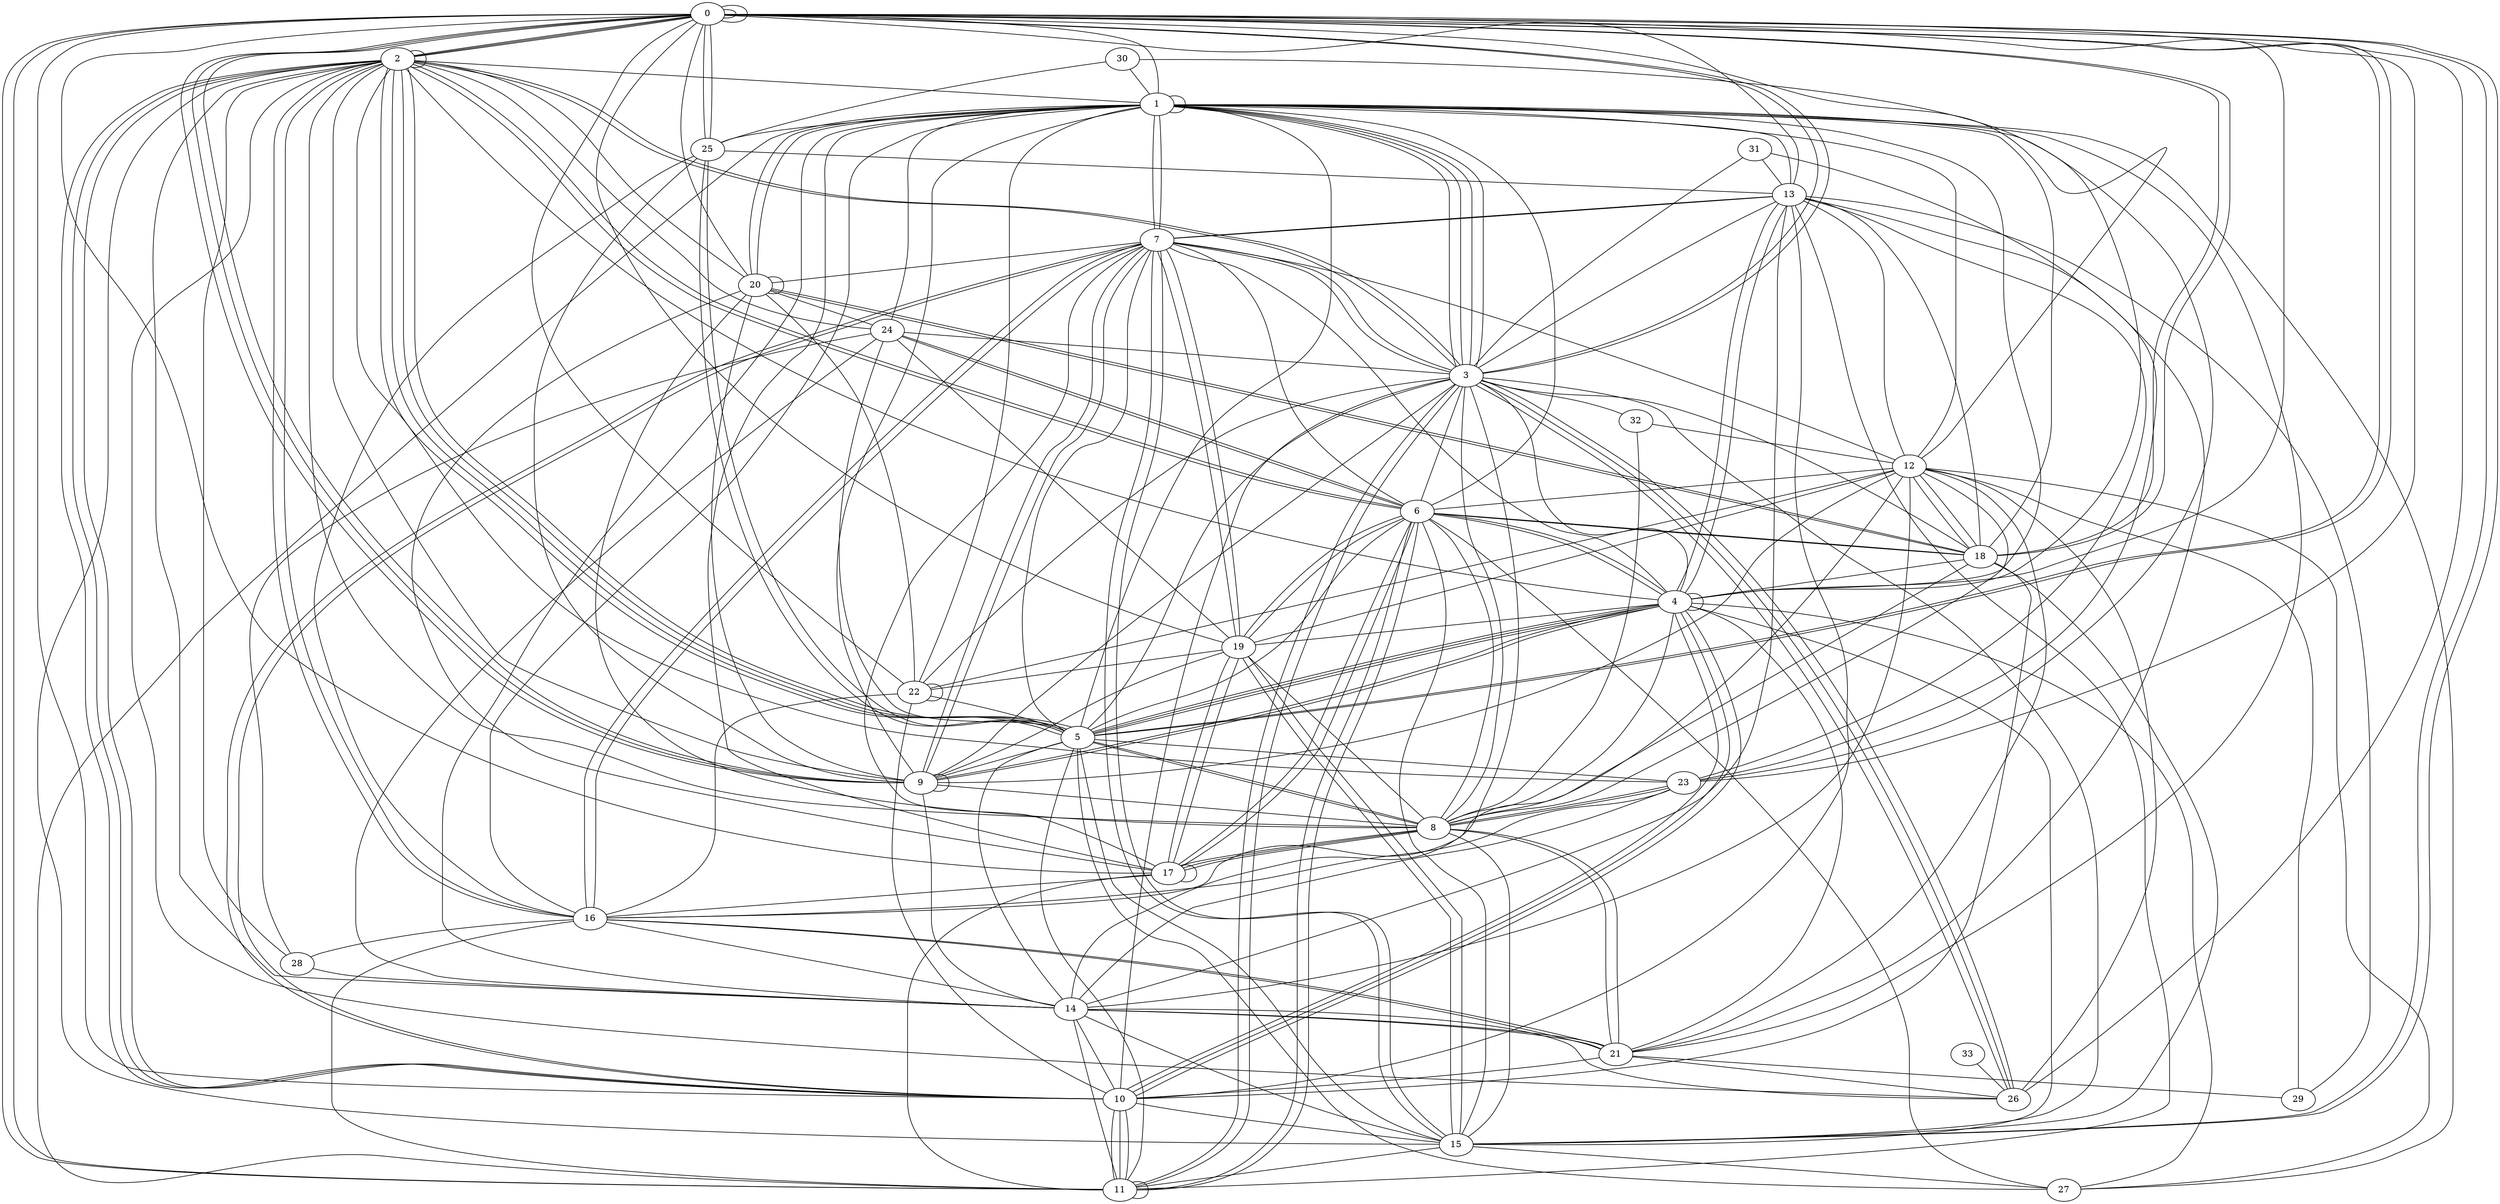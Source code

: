 graph G {
0;
1;
2;
3;
4;
5;
6;
7;
8;
9;
10;
11;
12;
13;
14;
15;
16;
17;
18;
19;
20;
21;
22;
23;
24;
25;
26;
27;
28;
29;
30;
31;
32;
33;
32--12 ;
7--12 ;
0--9 ;
12--13 ;
19--6 ;
7--3 ;
13--4 ;
6--4 ;
29--13 ;
9--0 ;
8--18 ;
9--7 ;
0--15 ;
0--26 ;
6--7 ;
0--4 ;
18--13 ;
5--23 ;
19--17 ;
1--18 ;
3--0 ;
30--25 ;
10--13 ;
2--10 ;
9--8 ;
21--29 ;
23--13 ;
2--14 ;
4--6 ;
4--3 ;
19--24 ;
8--23 ;
1--0 ;
19--9 ;
26--3 ;
21--13 ;
21--8 ;
0--2 ;
14--21 ;
9--3 ;
23--1 ;
1--7 ;
26--3 ;
15--0 ;
24--14 ;
8--3 ;
10--11 ;
9--9 ;
27--1 ;
12--19 ;
17--8 ;
3--13 ;
1--20 ;
1--12 ;
14--13 ;
21--4 ;
12--8 ;
16--1 ;
10--11 ;
7--4 ;
5--9 ;
3--6 ;
20--17 ;
20--24 ;
8--6 ;
22--12 ;
16--21 ;
2--15 ;
0--13 ;
7--10 ;
14--15 ;
11--13 ;
1--25 ;
17--1 ;
2--16 ;
2--23 ;
15--5 ;
20--20 ;
4--1 ;
7--16 ;
2--28 ;
14--23 ;
30--4 ;
12--21 ;
4--10 ;
2--3 ;
1--14 ;
17--16 ;
19--15 ;
11--5 ;
28--14 ;
7--10 ;
21--1 ;
24--28 ;
5--1 ;
30--1 ;
1--1 ;
6--24 ;
3--1 ;
5--25 ;
6--11 ;
3--0 ;
2--16 ;
4--4 ;
3--32 ;
20--22 ;
12--6 ;
6--1 ;
7--9 ;
11--3 ;
7--3 ;
5--24 ;
2--10 ;
3--1 ;
12--18 ;
0--23 ;
23--8 ;
8--17 ;
15--11 ;
0--10 ;
3--26 ;
15--8 ;
15--27 ;
16--22 ;
11--0 ;
16--28 ;
18--3 ;
27--4 ;
7--1 ;
4--5 ;
14--12 ;
6--18 ;
4--5 ;
25--0 ;
9--20 ;
3--1 ;
17--17 ;
31--23 ;
4--2 ;
26--12 ;
0--9 ;
10--22 ;
15--19 ;
0--5 ;
6--2 ;
9--25 ;
25--13 ;
22--22 ;
20--18 ;
7--16 ;
19--0 ;
25--0 ;
0--2 ;
25--5 ;
14--16 ;
7--20 ;
7--5 ;
11--1 ;
6--2 ;
18--0 ;
10--18 ;
9--4 ;
18--20 ;
7--17 ;
26--14 ;
4--5 ;
33--26 ;
3--11 ;
8--5 ;
17--6 ;
2--1 ;
15--18 ;
0--2 ;
6--17 ;
19--7 ;
17--11 ;
1--22 ;
20--0 ;
2--24 ;
13--1 ;
27--6 ;
17--0 ;
5--27 ;
9--14 ;
8--32 ;
8--19 ;
24--3 ;
11--0 ;
5--14 ;
18--6 ;
24--6 ;
9--4 ;
10--3 ;
2--5 ;
20--2 ;
13--7 ;
2--5 ;
11--14 ;
5--8 ;
3--15 ;
2--2 ;
10--4 ;
16--25 ;
7--13 ;
5--2 ;
15--6 ;
21--26 ;
9--1 ;
8--2 ;
12--29 ;
10--14 ;
3--1 ;
2--3 ;
1--24 ;
10--15 ;
8--20 ;
0--0 ;
3--5 ;
16--11 ;
22--0 ;
11--6 ;
16--12 ;
22--5 ;
15--4 ;
17--8 ;
31--3 ;
12--0 ;
1--20 ;
14--21 ;
14--3 ;
18--4 ;
27--12 ;
5--2 ;
10--2 ;
2--9 ;
0--18 ;
12--9 ;
4--19 ;
19--7 ;
31--13 ;
19--17 ;
4--8 ;
11--11 ;
18--12 ;
5--0 ;
16--23 ;
2--26 ;
22--3 ;
0--0 ;
10--11 ;
21--8 ;
21--10 ;
16--21 ;
15--7 ;
10--4 ;
6--5 ;
15--7 ;
19--22 ;
19--6 ;
13--4 ;
}
